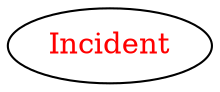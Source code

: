 digraph dependencyGraph {
 concentrate=true;
 ranksep="2.0";
 rankdir="LR"; 
 splines="ortho";
"Incident" [fontcolor="red"];
}